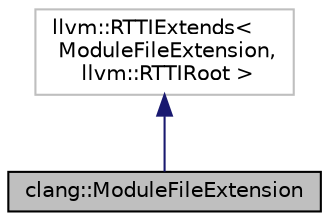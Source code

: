 digraph "clang::ModuleFileExtension"
{
 // LATEX_PDF_SIZE
  bgcolor="transparent";
  edge [fontname="Helvetica",fontsize="10",labelfontname="Helvetica",labelfontsize="10"];
  node [fontname="Helvetica",fontsize="10",shape=record];
  Node1 [label="clang::ModuleFileExtension",height=0.2,width=0.4,color="black", fillcolor="grey75", style="filled", fontcolor="black",tooltip="An abstract superclass that describes a custom extension to the module/precompiled header file format..."];
  Node2 -> Node1 [dir="back",color="midnightblue",fontsize="10",style="solid",fontname="Helvetica"];
  Node2 [label="llvm::RTTIExtends\<\l ModuleFileExtension,\l llvm::RTTIRoot \>",height=0.2,width=0.4,color="grey75",tooltip=" "];
}
